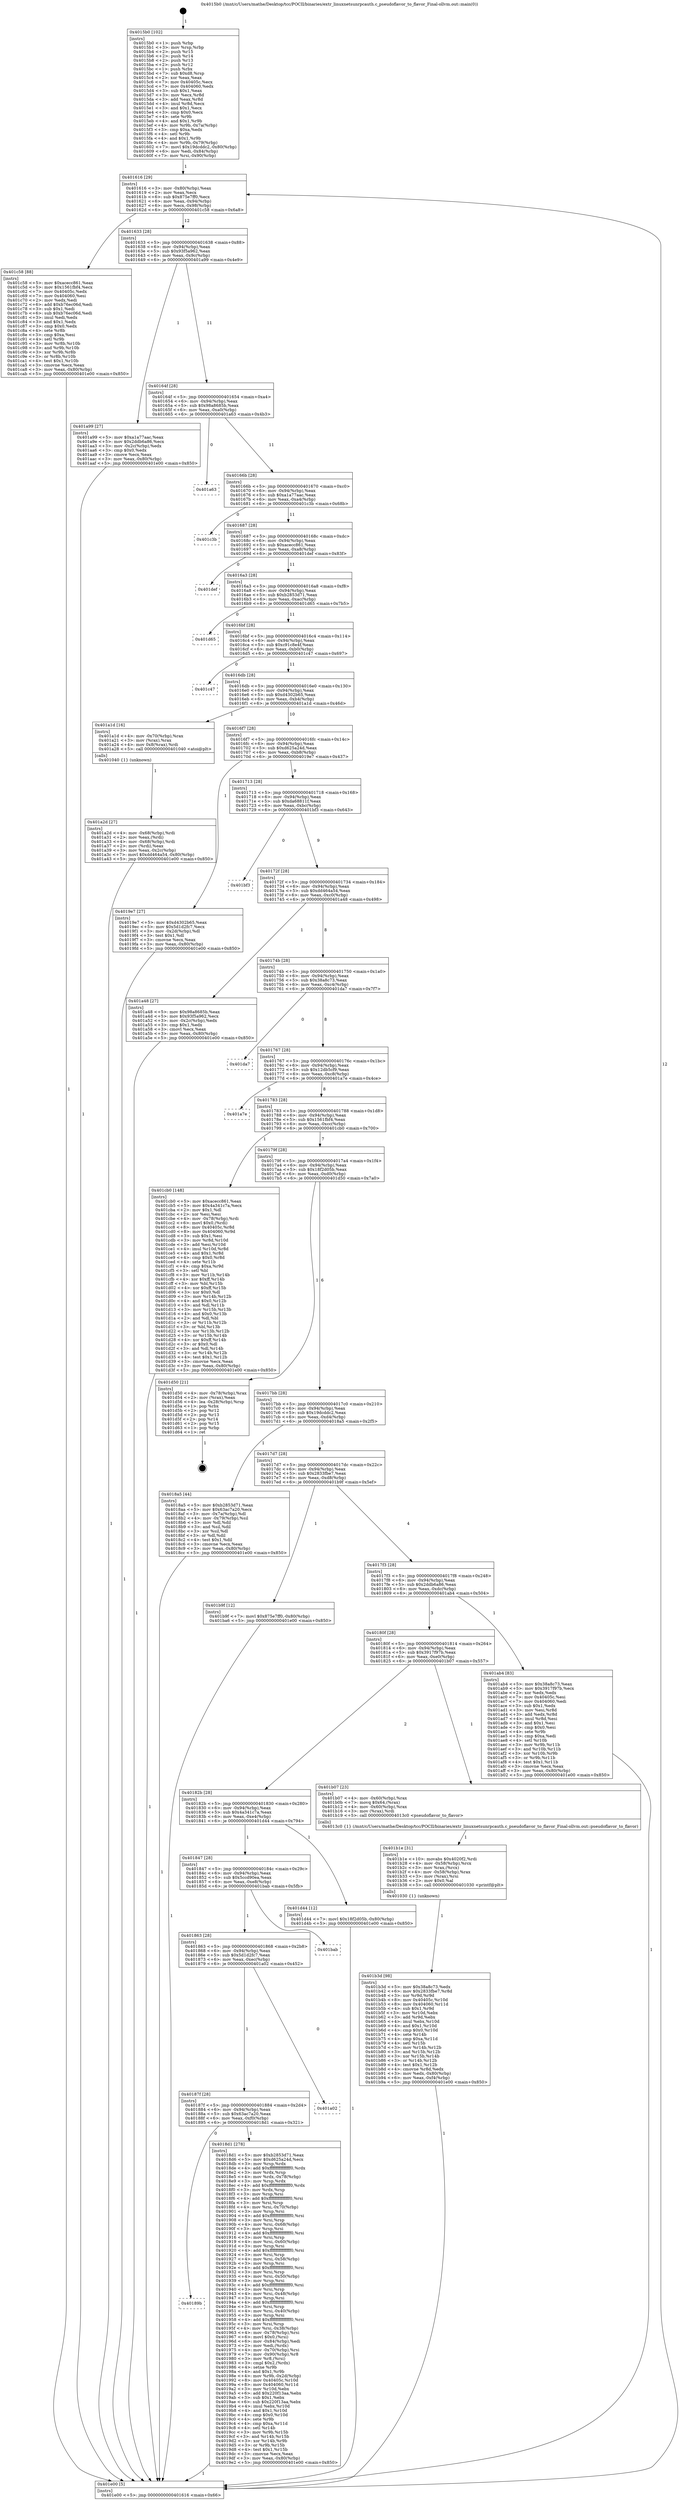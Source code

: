 digraph "0x4015b0" {
  label = "0x4015b0 (/mnt/c/Users/mathe/Desktop/tcc/POCII/binaries/extr_linuxnetsunrpcauth.c_pseudoflavor_to_flavor_Final-ollvm.out::main(0))"
  labelloc = "t"
  node[shape=record]

  Entry [label="",width=0.3,height=0.3,shape=circle,fillcolor=black,style=filled]
  "0x401616" [label="{
     0x401616 [29]\l
     | [instrs]\l
     &nbsp;&nbsp;0x401616 \<+3\>: mov -0x80(%rbp),%eax\l
     &nbsp;&nbsp;0x401619 \<+2\>: mov %eax,%ecx\l
     &nbsp;&nbsp;0x40161b \<+6\>: sub $0x875e7ff0,%ecx\l
     &nbsp;&nbsp;0x401621 \<+6\>: mov %eax,-0x94(%rbp)\l
     &nbsp;&nbsp;0x401627 \<+6\>: mov %ecx,-0x98(%rbp)\l
     &nbsp;&nbsp;0x40162d \<+6\>: je 0000000000401c58 \<main+0x6a8\>\l
  }"]
  "0x401c58" [label="{
     0x401c58 [88]\l
     | [instrs]\l
     &nbsp;&nbsp;0x401c58 \<+5\>: mov $0xacecc861,%eax\l
     &nbsp;&nbsp;0x401c5d \<+5\>: mov $0x1561fbf4,%ecx\l
     &nbsp;&nbsp;0x401c62 \<+7\>: mov 0x40405c,%edx\l
     &nbsp;&nbsp;0x401c69 \<+7\>: mov 0x404060,%esi\l
     &nbsp;&nbsp;0x401c70 \<+2\>: mov %edx,%edi\l
     &nbsp;&nbsp;0x401c72 \<+6\>: add $0xb76ec06d,%edi\l
     &nbsp;&nbsp;0x401c78 \<+3\>: sub $0x1,%edi\l
     &nbsp;&nbsp;0x401c7b \<+6\>: sub $0xb76ec06d,%edi\l
     &nbsp;&nbsp;0x401c81 \<+3\>: imul %edi,%edx\l
     &nbsp;&nbsp;0x401c84 \<+3\>: and $0x1,%edx\l
     &nbsp;&nbsp;0x401c87 \<+3\>: cmp $0x0,%edx\l
     &nbsp;&nbsp;0x401c8a \<+4\>: sete %r8b\l
     &nbsp;&nbsp;0x401c8e \<+3\>: cmp $0xa,%esi\l
     &nbsp;&nbsp;0x401c91 \<+4\>: setl %r9b\l
     &nbsp;&nbsp;0x401c95 \<+3\>: mov %r8b,%r10b\l
     &nbsp;&nbsp;0x401c98 \<+3\>: and %r9b,%r10b\l
     &nbsp;&nbsp;0x401c9b \<+3\>: xor %r9b,%r8b\l
     &nbsp;&nbsp;0x401c9e \<+3\>: or %r8b,%r10b\l
     &nbsp;&nbsp;0x401ca1 \<+4\>: test $0x1,%r10b\l
     &nbsp;&nbsp;0x401ca5 \<+3\>: cmovne %ecx,%eax\l
     &nbsp;&nbsp;0x401ca8 \<+3\>: mov %eax,-0x80(%rbp)\l
     &nbsp;&nbsp;0x401cab \<+5\>: jmp 0000000000401e00 \<main+0x850\>\l
  }"]
  "0x401633" [label="{
     0x401633 [28]\l
     | [instrs]\l
     &nbsp;&nbsp;0x401633 \<+5\>: jmp 0000000000401638 \<main+0x88\>\l
     &nbsp;&nbsp;0x401638 \<+6\>: mov -0x94(%rbp),%eax\l
     &nbsp;&nbsp;0x40163e \<+5\>: sub $0x93f5a962,%eax\l
     &nbsp;&nbsp;0x401643 \<+6\>: mov %eax,-0x9c(%rbp)\l
     &nbsp;&nbsp;0x401649 \<+6\>: je 0000000000401a99 \<main+0x4e9\>\l
  }"]
  Exit [label="",width=0.3,height=0.3,shape=circle,fillcolor=black,style=filled,peripheries=2]
  "0x401a99" [label="{
     0x401a99 [27]\l
     | [instrs]\l
     &nbsp;&nbsp;0x401a99 \<+5\>: mov $0xa1a77aac,%eax\l
     &nbsp;&nbsp;0x401a9e \<+5\>: mov $0x2ddb6a86,%ecx\l
     &nbsp;&nbsp;0x401aa3 \<+3\>: mov -0x2c(%rbp),%edx\l
     &nbsp;&nbsp;0x401aa6 \<+3\>: cmp $0x0,%edx\l
     &nbsp;&nbsp;0x401aa9 \<+3\>: cmove %ecx,%eax\l
     &nbsp;&nbsp;0x401aac \<+3\>: mov %eax,-0x80(%rbp)\l
     &nbsp;&nbsp;0x401aaf \<+5\>: jmp 0000000000401e00 \<main+0x850\>\l
  }"]
  "0x40164f" [label="{
     0x40164f [28]\l
     | [instrs]\l
     &nbsp;&nbsp;0x40164f \<+5\>: jmp 0000000000401654 \<main+0xa4\>\l
     &nbsp;&nbsp;0x401654 \<+6\>: mov -0x94(%rbp),%eax\l
     &nbsp;&nbsp;0x40165a \<+5\>: sub $0x98a8685b,%eax\l
     &nbsp;&nbsp;0x40165f \<+6\>: mov %eax,-0xa0(%rbp)\l
     &nbsp;&nbsp;0x401665 \<+6\>: je 0000000000401a63 \<main+0x4b3\>\l
  }"]
  "0x401b3d" [label="{
     0x401b3d [98]\l
     | [instrs]\l
     &nbsp;&nbsp;0x401b3d \<+5\>: mov $0x38a8c73,%edx\l
     &nbsp;&nbsp;0x401b42 \<+6\>: mov $0x2833fbe7,%r8d\l
     &nbsp;&nbsp;0x401b48 \<+3\>: xor %r9d,%r9d\l
     &nbsp;&nbsp;0x401b4b \<+8\>: mov 0x40405c,%r10d\l
     &nbsp;&nbsp;0x401b53 \<+8\>: mov 0x404060,%r11d\l
     &nbsp;&nbsp;0x401b5b \<+4\>: sub $0x1,%r9d\l
     &nbsp;&nbsp;0x401b5f \<+3\>: mov %r10d,%ebx\l
     &nbsp;&nbsp;0x401b62 \<+3\>: add %r9d,%ebx\l
     &nbsp;&nbsp;0x401b65 \<+4\>: imul %ebx,%r10d\l
     &nbsp;&nbsp;0x401b69 \<+4\>: and $0x1,%r10d\l
     &nbsp;&nbsp;0x401b6d \<+4\>: cmp $0x0,%r10d\l
     &nbsp;&nbsp;0x401b71 \<+4\>: sete %r14b\l
     &nbsp;&nbsp;0x401b75 \<+4\>: cmp $0xa,%r11d\l
     &nbsp;&nbsp;0x401b79 \<+4\>: setl %r15b\l
     &nbsp;&nbsp;0x401b7d \<+3\>: mov %r14b,%r12b\l
     &nbsp;&nbsp;0x401b80 \<+3\>: and %r15b,%r12b\l
     &nbsp;&nbsp;0x401b83 \<+3\>: xor %r15b,%r14b\l
     &nbsp;&nbsp;0x401b86 \<+3\>: or %r14b,%r12b\l
     &nbsp;&nbsp;0x401b89 \<+4\>: test $0x1,%r12b\l
     &nbsp;&nbsp;0x401b8d \<+4\>: cmovne %r8d,%edx\l
     &nbsp;&nbsp;0x401b91 \<+3\>: mov %edx,-0x80(%rbp)\l
     &nbsp;&nbsp;0x401b94 \<+6\>: mov %eax,-0xf4(%rbp)\l
     &nbsp;&nbsp;0x401b9a \<+5\>: jmp 0000000000401e00 \<main+0x850\>\l
  }"]
  "0x401a63" [label="{
     0x401a63\l
  }", style=dashed]
  "0x40166b" [label="{
     0x40166b [28]\l
     | [instrs]\l
     &nbsp;&nbsp;0x40166b \<+5\>: jmp 0000000000401670 \<main+0xc0\>\l
     &nbsp;&nbsp;0x401670 \<+6\>: mov -0x94(%rbp),%eax\l
     &nbsp;&nbsp;0x401676 \<+5\>: sub $0xa1a77aac,%eax\l
     &nbsp;&nbsp;0x40167b \<+6\>: mov %eax,-0xa4(%rbp)\l
     &nbsp;&nbsp;0x401681 \<+6\>: je 0000000000401c3b \<main+0x68b\>\l
  }"]
  "0x401b1e" [label="{
     0x401b1e [31]\l
     | [instrs]\l
     &nbsp;&nbsp;0x401b1e \<+10\>: movabs $0x4020f2,%rdi\l
     &nbsp;&nbsp;0x401b28 \<+4\>: mov -0x58(%rbp),%rcx\l
     &nbsp;&nbsp;0x401b2c \<+3\>: mov %rax,(%rcx)\l
     &nbsp;&nbsp;0x401b2f \<+4\>: mov -0x58(%rbp),%rax\l
     &nbsp;&nbsp;0x401b33 \<+3\>: mov (%rax),%rsi\l
     &nbsp;&nbsp;0x401b36 \<+2\>: mov $0x0,%al\l
     &nbsp;&nbsp;0x401b38 \<+5\>: call 0000000000401030 \<printf@plt\>\l
     | [calls]\l
     &nbsp;&nbsp;0x401030 \{1\} (unknown)\l
  }"]
  "0x401c3b" [label="{
     0x401c3b\l
  }", style=dashed]
  "0x401687" [label="{
     0x401687 [28]\l
     | [instrs]\l
     &nbsp;&nbsp;0x401687 \<+5\>: jmp 000000000040168c \<main+0xdc\>\l
     &nbsp;&nbsp;0x40168c \<+6\>: mov -0x94(%rbp),%eax\l
     &nbsp;&nbsp;0x401692 \<+5\>: sub $0xacecc861,%eax\l
     &nbsp;&nbsp;0x401697 \<+6\>: mov %eax,-0xa8(%rbp)\l
     &nbsp;&nbsp;0x40169d \<+6\>: je 0000000000401def \<main+0x83f\>\l
  }"]
  "0x401a2d" [label="{
     0x401a2d [27]\l
     | [instrs]\l
     &nbsp;&nbsp;0x401a2d \<+4\>: mov -0x68(%rbp),%rdi\l
     &nbsp;&nbsp;0x401a31 \<+2\>: mov %eax,(%rdi)\l
     &nbsp;&nbsp;0x401a33 \<+4\>: mov -0x68(%rbp),%rdi\l
     &nbsp;&nbsp;0x401a37 \<+2\>: mov (%rdi),%eax\l
     &nbsp;&nbsp;0x401a39 \<+3\>: mov %eax,-0x2c(%rbp)\l
     &nbsp;&nbsp;0x401a3c \<+7\>: movl $0xdd464a54,-0x80(%rbp)\l
     &nbsp;&nbsp;0x401a43 \<+5\>: jmp 0000000000401e00 \<main+0x850\>\l
  }"]
  "0x401def" [label="{
     0x401def\l
  }", style=dashed]
  "0x4016a3" [label="{
     0x4016a3 [28]\l
     | [instrs]\l
     &nbsp;&nbsp;0x4016a3 \<+5\>: jmp 00000000004016a8 \<main+0xf8\>\l
     &nbsp;&nbsp;0x4016a8 \<+6\>: mov -0x94(%rbp),%eax\l
     &nbsp;&nbsp;0x4016ae \<+5\>: sub $0xb2853d71,%eax\l
     &nbsp;&nbsp;0x4016b3 \<+6\>: mov %eax,-0xac(%rbp)\l
     &nbsp;&nbsp;0x4016b9 \<+6\>: je 0000000000401d65 \<main+0x7b5\>\l
  }"]
  "0x40189b" [label="{
     0x40189b\l
  }", style=dashed]
  "0x401d65" [label="{
     0x401d65\l
  }", style=dashed]
  "0x4016bf" [label="{
     0x4016bf [28]\l
     | [instrs]\l
     &nbsp;&nbsp;0x4016bf \<+5\>: jmp 00000000004016c4 \<main+0x114\>\l
     &nbsp;&nbsp;0x4016c4 \<+6\>: mov -0x94(%rbp),%eax\l
     &nbsp;&nbsp;0x4016ca \<+5\>: sub $0xc91c8e4f,%eax\l
     &nbsp;&nbsp;0x4016cf \<+6\>: mov %eax,-0xb0(%rbp)\l
     &nbsp;&nbsp;0x4016d5 \<+6\>: je 0000000000401c47 \<main+0x697\>\l
  }"]
  "0x4018d1" [label="{
     0x4018d1 [278]\l
     | [instrs]\l
     &nbsp;&nbsp;0x4018d1 \<+5\>: mov $0xb2853d71,%eax\l
     &nbsp;&nbsp;0x4018d6 \<+5\>: mov $0xd625a24d,%ecx\l
     &nbsp;&nbsp;0x4018db \<+3\>: mov %rsp,%rdx\l
     &nbsp;&nbsp;0x4018de \<+4\>: add $0xfffffffffffffff0,%rdx\l
     &nbsp;&nbsp;0x4018e2 \<+3\>: mov %rdx,%rsp\l
     &nbsp;&nbsp;0x4018e5 \<+4\>: mov %rdx,-0x78(%rbp)\l
     &nbsp;&nbsp;0x4018e9 \<+3\>: mov %rsp,%rdx\l
     &nbsp;&nbsp;0x4018ec \<+4\>: add $0xfffffffffffffff0,%rdx\l
     &nbsp;&nbsp;0x4018f0 \<+3\>: mov %rdx,%rsp\l
     &nbsp;&nbsp;0x4018f3 \<+3\>: mov %rsp,%rsi\l
     &nbsp;&nbsp;0x4018f6 \<+4\>: add $0xfffffffffffffff0,%rsi\l
     &nbsp;&nbsp;0x4018fa \<+3\>: mov %rsi,%rsp\l
     &nbsp;&nbsp;0x4018fd \<+4\>: mov %rsi,-0x70(%rbp)\l
     &nbsp;&nbsp;0x401901 \<+3\>: mov %rsp,%rsi\l
     &nbsp;&nbsp;0x401904 \<+4\>: add $0xfffffffffffffff0,%rsi\l
     &nbsp;&nbsp;0x401908 \<+3\>: mov %rsi,%rsp\l
     &nbsp;&nbsp;0x40190b \<+4\>: mov %rsi,-0x68(%rbp)\l
     &nbsp;&nbsp;0x40190f \<+3\>: mov %rsp,%rsi\l
     &nbsp;&nbsp;0x401912 \<+4\>: add $0xfffffffffffffff0,%rsi\l
     &nbsp;&nbsp;0x401916 \<+3\>: mov %rsi,%rsp\l
     &nbsp;&nbsp;0x401919 \<+4\>: mov %rsi,-0x60(%rbp)\l
     &nbsp;&nbsp;0x40191d \<+3\>: mov %rsp,%rsi\l
     &nbsp;&nbsp;0x401920 \<+4\>: add $0xfffffffffffffff0,%rsi\l
     &nbsp;&nbsp;0x401924 \<+3\>: mov %rsi,%rsp\l
     &nbsp;&nbsp;0x401927 \<+4\>: mov %rsi,-0x58(%rbp)\l
     &nbsp;&nbsp;0x40192b \<+3\>: mov %rsp,%rsi\l
     &nbsp;&nbsp;0x40192e \<+4\>: add $0xfffffffffffffff0,%rsi\l
     &nbsp;&nbsp;0x401932 \<+3\>: mov %rsi,%rsp\l
     &nbsp;&nbsp;0x401935 \<+4\>: mov %rsi,-0x50(%rbp)\l
     &nbsp;&nbsp;0x401939 \<+3\>: mov %rsp,%rsi\l
     &nbsp;&nbsp;0x40193c \<+4\>: add $0xfffffffffffffff0,%rsi\l
     &nbsp;&nbsp;0x401940 \<+3\>: mov %rsi,%rsp\l
     &nbsp;&nbsp;0x401943 \<+4\>: mov %rsi,-0x48(%rbp)\l
     &nbsp;&nbsp;0x401947 \<+3\>: mov %rsp,%rsi\l
     &nbsp;&nbsp;0x40194a \<+4\>: add $0xfffffffffffffff0,%rsi\l
     &nbsp;&nbsp;0x40194e \<+3\>: mov %rsi,%rsp\l
     &nbsp;&nbsp;0x401951 \<+4\>: mov %rsi,-0x40(%rbp)\l
     &nbsp;&nbsp;0x401955 \<+3\>: mov %rsp,%rsi\l
     &nbsp;&nbsp;0x401958 \<+4\>: add $0xfffffffffffffff0,%rsi\l
     &nbsp;&nbsp;0x40195c \<+3\>: mov %rsi,%rsp\l
     &nbsp;&nbsp;0x40195f \<+4\>: mov %rsi,-0x38(%rbp)\l
     &nbsp;&nbsp;0x401963 \<+4\>: mov -0x78(%rbp),%rsi\l
     &nbsp;&nbsp;0x401967 \<+6\>: movl $0x0,(%rsi)\l
     &nbsp;&nbsp;0x40196d \<+6\>: mov -0x84(%rbp),%edi\l
     &nbsp;&nbsp;0x401973 \<+2\>: mov %edi,(%rdx)\l
     &nbsp;&nbsp;0x401975 \<+4\>: mov -0x70(%rbp),%rsi\l
     &nbsp;&nbsp;0x401979 \<+7\>: mov -0x90(%rbp),%r8\l
     &nbsp;&nbsp;0x401980 \<+3\>: mov %r8,(%rsi)\l
     &nbsp;&nbsp;0x401983 \<+3\>: cmpl $0x2,(%rdx)\l
     &nbsp;&nbsp;0x401986 \<+4\>: setne %r9b\l
     &nbsp;&nbsp;0x40198a \<+4\>: and $0x1,%r9b\l
     &nbsp;&nbsp;0x40198e \<+4\>: mov %r9b,-0x2d(%rbp)\l
     &nbsp;&nbsp;0x401992 \<+8\>: mov 0x40405c,%r10d\l
     &nbsp;&nbsp;0x40199a \<+8\>: mov 0x404060,%r11d\l
     &nbsp;&nbsp;0x4019a2 \<+3\>: mov %r10d,%ebx\l
     &nbsp;&nbsp;0x4019a5 \<+6\>: add $0x220f13aa,%ebx\l
     &nbsp;&nbsp;0x4019ab \<+3\>: sub $0x1,%ebx\l
     &nbsp;&nbsp;0x4019ae \<+6\>: sub $0x220f13aa,%ebx\l
     &nbsp;&nbsp;0x4019b4 \<+4\>: imul %ebx,%r10d\l
     &nbsp;&nbsp;0x4019b8 \<+4\>: and $0x1,%r10d\l
     &nbsp;&nbsp;0x4019bc \<+4\>: cmp $0x0,%r10d\l
     &nbsp;&nbsp;0x4019c0 \<+4\>: sete %r9b\l
     &nbsp;&nbsp;0x4019c4 \<+4\>: cmp $0xa,%r11d\l
     &nbsp;&nbsp;0x4019c8 \<+4\>: setl %r14b\l
     &nbsp;&nbsp;0x4019cc \<+3\>: mov %r9b,%r15b\l
     &nbsp;&nbsp;0x4019cf \<+3\>: and %r14b,%r15b\l
     &nbsp;&nbsp;0x4019d2 \<+3\>: xor %r14b,%r9b\l
     &nbsp;&nbsp;0x4019d5 \<+3\>: or %r9b,%r15b\l
     &nbsp;&nbsp;0x4019d8 \<+4\>: test $0x1,%r15b\l
     &nbsp;&nbsp;0x4019dc \<+3\>: cmovne %ecx,%eax\l
     &nbsp;&nbsp;0x4019df \<+3\>: mov %eax,-0x80(%rbp)\l
     &nbsp;&nbsp;0x4019e2 \<+5\>: jmp 0000000000401e00 \<main+0x850\>\l
  }"]
  "0x401c47" [label="{
     0x401c47\l
  }", style=dashed]
  "0x4016db" [label="{
     0x4016db [28]\l
     | [instrs]\l
     &nbsp;&nbsp;0x4016db \<+5\>: jmp 00000000004016e0 \<main+0x130\>\l
     &nbsp;&nbsp;0x4016e0 \<+6\>: mov -0x94(%rbp),%eax\l
     &nbsp;&nbsp;0x4016e6 \<+5\>: sub $0xd4302b65,%eax\l
     &nbsp;&nbsp;0x4016eb \<+6\>: mov %eax,-0xb4(%rbp)\l
     &nbsp;&nbsp;0x4016f1 \<+6\>: je 0000000000401a1d \<main+0x46d\>\l
  }"]
  "0x40187f" [label="{
     0x40187f [28]\l
     | [instrs]\l
     &nbsp;&nbsp;0x40187f \<+5\>: jmp 0000000000401884 \<main+0x2d4\>\l
     &nbsp;&nbsp;0x401884 \<+6\>: mov -0x94(%rbp),%eax\l
     &nbsp;&nbsp;0x40188a \<+5\>: sub $0x63ac7a20,%eax\l
     &nbsp;&nbsp;0x40188f \<+6\>: mov %eax,-0xf0(%rbp)\l
     &nbsp;&nbsp;0x401895 \<+6\>: je 00000000004018d1 \<main+0x321\>\l
  }"]
  "0x401a1d" [label="{
     0x401a1d [16]\l
     | [instrs]\l
     &nbsp;&nbsp;0x401a1d \<+4\>: mov -0x70(%rbp),%rax\l
     &nbsp;&nbsp;0x401a21 \<+3\>: mov (%rax),%rax\l
     &nbsp;&nbsp;0x401a24 \<+4\>: mov 0x8(%rax),%rdi\l
     &nbsp;&nbsp;0x401a28 \<+5\>: call 0000000000401040 \<atoi@plt\>\l
     | [calls]\l
     &nbsp;&nbsp;0x401040 \{1\} (unknown)\l
  }"]
  "0x4016f7" [label="{
     0x4016f7 [28]\l
     | [instrs]\l
     &nbsp;&nbsp;0x4016f7 \<+5\>: jmp 00000000004016fc \<main+0x14c\>\l
     &nbsp;&nbsp;0x4016fc \<+6\>: mov -0x94(%rbp),%eax\l
     &nbsp;&nbsp;0x401702 \<+5\>: sub $0xd625a24d,%eax\l
     &nbsp;&nbsp;0x401707 \<+6\>: mov %eax,-0xb8(%rbp)\l
     &nbsp;&nbsp;0x40170d \<+6\>: je 00000000004019e7 \<main+0x437\>\l
  }"]
  "0x401a02" [label="{
     0x401a02\l
  }", style=dashed]
  "0x4019e7" [label="{
     0x4019e7 [27]\l
     | [instrs]\l
     &nbsp;&nbsp;0x4019e7 \<+5\>: mov $0xd4302b65,%eax\l
     &nbsp;&nbsp;0x4019ec \<+5\>: mov $0x5d1d2fc7,%ecx\l
     &nbsp;&nbsp;0x4019f1 \<+3\>: mov -0x2d(%rbp),%dl\l
     &nbsp;&nbsp;0x4019f4 \<+3\>: test $0x1,%dl\l
     &nbsp;&nbsp;0x4019f7 \<+3\>: cmovne %ecx,%eax\l
     &nbsp;&nbsp;0x4019fa \<+3\>: mov %eax,-0x80(%rbp)\l
     &nbsp;&nbsp;0x4019fd \<+5\>: jmp 0000000000401e00 \<main+0x850\>\l
  }"]
  "0x401713" [label="{
     0x401713 [28]\l
     | [instrs]\l
     &nbsp;&nbsp;0x401713 \<+5\>: jmp 0000000000401718 \<main+0x168\>\l
     &nbsp;&nbsp;0x401718 \<+6\>: mov -0x94(%rbp),%eax\l
     &nbsp;&nbsp;0x40171e \<+5\>: sub $0xda68811f,%eax\l
     &nbsp;&nbsp;0x401723 \<+6\>: mov %eax,-0xbc(%rbp)\l
     &nbsp;&nbsp;0x401729 \<+6\>: je 0000000000401bf3 \<main+0x643\>\l
  }"]
  "0x401863" [label="{
     0x401863 [28]\l
     | [instrs]\l
     &nbsp;&nbsp;0x401863 \<+5\>: jmp 0000000000401868 \<main+0x2b8\>\l
     &nbsp;&nbsp;0x401868 \<+6\>: mov -0x94(%rbp),%eax\l
     &nbsp;&nbsp;0x40186e \<+5\>: sub $0x5d1d2fc7,%eax\l
     &nbsp;&nbsp;0x401873 \<+6\>: mov %eax,-0xec(%rbp)\l
     &nbsp;&nbsp;0x401879 \<+6\>: je 0000000000401a02 \<main+0x452\>\l
  }"]
  "0x401bf3" [label="{
     0x401bf3\l
  }", style=dashed]
  "0x40172f" [label="{
     0x40172f [28]\l
     | [instrs]\l
     &nbsp;&nbsp;0x40172f \<+5\>: jmp 0000000000401734 \<main+0x184\>\l
     &nbsp;&nbsp;0x401734 \<+6\>: mov -0x94(%rbp),%eax\l
     &nbsp;&nbsp;0x40173a \<+5\>: sub $0xdd464a54,%eax\l
     &nbsp;&nbsp;0x40173f \<+6\>: mov %eax,-0xc0(%rbp)\l
     &nbsp;&nbsp;0x401745 \<+6\>: je 0000000000401a48 \<main+0x498\>\l
  }"]
  "0x401bab" [label="{
     0x401bab\l
  }", style=dashed]
  "0x401a48" [label="{
     0x401a48 [27]\l
     | [instrs]\l
     &nbsp;&nbsp;0x401a48 \<+5\>: mov $0x98a8685b,%eax\l
     &nbsp;&nbsp;0x401a4d \<+5\>: mov $0x93f5a962,%ecx\l
     &nbsp;&nbsp;0x401a52 \<+3\>: mov -0x2c(%rbp),%edx\l
     &nbsp;&nbsp;0x401a55 \<+3\>: cmp $0x1,%edx\l
     &nbsp;&nbsp;0x401a58 \<+3\>: cmovl %ecx,%eax\l
     &nbsp;&nbsp;0x401a5b \<+3\>: mov %eax,-0x80(%rbp)\l
     &nbsp;&nbsp;0x401a5e \<+5\>: jmp 0000000000401e00 \<main+0x850\>\l
  }"]
  "0x40174b" [label="{
     0x40174b [28]\l
     | [instrs]\l
     &nbsp;&nbsp;0x40174b \<+5\>: jmp 0000000000401750 \<main+0x1a0\>\l
     &nbsp;&nbsp;0x401750 \<+6\>: mov -0x94(%rbp),%eax\l
     &nbsp;&nbsp;0x401756 \<+5\>: sub $0x38a8c73,%eax\l
     &nbsp;&nbsp;0x40175b \<+6\>: mov %eax,-0xc4(%rbp)\l
     &nbsp;&nbsp;0x401761 \<+6\>: je 0000000000401da7 \<main+0x7f7\>\l
  }"]
  "0x401847" [label="{
     0x401847 [28]\l
     | [instrs]\l
     &nbsp;&nbsp;0x401847 \<+5\>: jmp 000000000040184c \<main+0x29c\>\l
     &nbsp;&nbsp;0x40184c \<+6\>: mov -0x94(%rbp),%eax\l
     &nbsp;&nbsp;0x401852 \<+5\>: sub $0x5ccd90ea,%eax\l
     &nbsp;&nbsp;0x401857 \<+6\>: mov %eax,-0xe8(%rbp)\l
     &nbsp;&nbsp;0x40185d \<+6\>: je 0000000000401bab \<main+0x5fb\>\l
  }"]
  "0x401da7" [label="{
     0x401da7\l
  }", style=dashed]
  "0x401767" [label="{
     0x401767 [28]\l
     | [instrs]\l
     &nbsp;&nbsp;0x401767 \<+5\>: jmp 000000000040176c \<main+0x1bc\>\l
     &nbsp;&nbsp;0x40176c \<+6\>: mov -0x94(%rbp),%eax\l
     &nbsp;&nbsp;0x401772 \<+5\>: sub $0x12db5cf9,%eax\l
     &nbsp;&nbsp;0x401777 \<+6\>: mov %eax,-0xc8(%rbp)\l
     &nbsp;&nbsp;0x40177d \<+6\>: je 0000000000401a7e \<main+0x4ce\>\l
  }"]
  "0x401d44" [label="{
     0x401d44 [12]\l
     | [instrs]\l
     &nbsp;&nbsp;0x401d44 \<+7\>: movl $0x18f2d05b,-0x80(%rbp)\l
     &nbsp;&nbsp;0x401d4b \<+5\>: jmp 0000000000401e00 \<main+0x850\>\l
  }"]
  "0x401a7e" [label="{
     0x401a7e\l
  }", style=dashed]
  "0x401783" [label="{
     0x401783 [28]\l
     | [instrs]\l
     &nbsp;&nbsp;0x401783 \<+5\>: jmp 0000000000401788 \<main+0x1d8\>\l
     &nbsp;&nbsp;0x401788 \<+6\>: mov -0x94(%rbp),%eax\l
     &nbsp;&nbsp;0x40178e \<+5\>: sub $0x1561fbf4,%eax\l
     &nbsp;&nbsp;0x401793 \<+6\>: mov %eax,-0xcc(%rbp)\l
     &nbsp;&nbsp;0x401799 \<+6\>: je 0000000000401cb0 \<main+0x700\>\l
  }"]
  "0x40182b" [label="{
     0x40182b [28]\l
     | [instrs]\l
     &nbsp;&nbsp;0x40182b \<+5\>: jmp 0000000000401830 \<main+0x280\>\l
     &nbsp;&nbsp;0x401830 \<+6\>: mov -0x94(%rbp),%eax\l
     &nbsp;&nbsp;0x401836 \<+5\>: sub $0x4a341c7a,%eax\l
     &nbsp;&nbsp;0x40183b \<+6\>: mov %eax,-0xe4(%rbp)\l
     &nbsp;&nbsp;0x401841 \<+6\>: je 0000000000401d44 \<main+0x794\>\l
  }"]
  "0x401cb0" [label="{
     0x401cb0 [148]\l
     | [instrs]\l
     &nbsp;&nbsp;0x401cb0 \<+5\>: mov $0xacecc861,%eax\l
     &nbsp;&nbsp;0x401cb5 \<+5\>: mov $0x4a341c7a,%ecx\l
     &nbsp;&nbsp;0x401cba \<+2\>: mov $0x1,%dl\l
     &nbsp;&nbsp;0x401cbc \<+2\>: xor %esi,%esi\l
     &nbsp;&nbsp;0x401cbe \<+4\>: mov -0x78(%rbp),%rdi\l
     &nbsp;&nbsp;0x401cc2 \<+6\>: movl $0x0,(%rdi)\l
     &nbsp;&nbsp;0x401cc8 \<+8\>: mov 0x40405c,%r8d\l
     &nbsp;&nbsp;0x401cd0 \<+8\>: mov 0x404060,%r9d\l
     &nbsp;&nbsp;0x401cd8 \<+3\>: sub $0x1,%esi\l
     &nbsp;&nbsp;0x401cdb \<+3\>: mov %r8d,%r10d\l
     &nbsp;&nbsp;0x401cde \<+3\>: add %esi,%r10d\l
     &nbsp;&nbsp;0x401ce1 \<+4\>: imul %r10d,%r8d\l
     &nbsp;&nbsp;0x401ce5 \<+4\>: and $0x1,%r8d\l
     &nbsp;&nbsp;0x401ce9 \<+4\>: cmp $0x0,%r8d\l
     &nbsp;&nbsp;0x401ced \<+4\>: sete %r11b\l
     &nbsp;&nbsp;0x401cf1 \<+4\>: cmp $0xa,%r9d\l
     &nbsp;&nbsp;0x401cf5 \<+3\>: setl %bl\l
     &nbsp;&nbsp;0x401cf8 \<+3\>: mov %r11b,%r14b\l
     &nbsp;&nbsp;0x401cfb \<+4\>: xor $0xff,%r14b\l
     &nbsp;&nbsp;0x401cff \<+3\>: mov %bl,%r15b\l
     &nbsp;&nbsp;0x401d02 \<+4\>: xor $0xff,%r15b\l
     &nbsp;&nbsp;0x401d06 \<+3\>: xor $0x0,%dl\l
     &nbsp;&nbsp;0x401d09 \<+3\>: mov %r14b,%r12b\l
     &nbsp;&nbsp;0x401d0c \<+4\>: and $0x0,%r12b\l
     &nbsp;&nbsp;0x401d10 \<+3\>: and %dl,%r11b\l
     &nbsp;&nbsp;0x401d13 \<+3\>: mov %r15b,%r13b\l
     &nbsp;&nbsp;0x401d16 \<+4\>: and $0x0,%r13b\l
     &nbsp;&nbsp;0x401d1a \<+2\>: and %dl,%bl\l
     &nbsp;&nbsp;0x401d1c \<+3\>: or %r11b,%r12b\l
     &nbsp;&nbsp;0x401d1f \<+3\>: or %bl,%r13b\l
     &nbsp;&nbsp;0x401d22 \<+3\>: xor %r13b,%r12b\l
     &nbsp;&nbsp;0x401d25 \<+3\>: or %r15b,%r14b\l
     &nbsp;&nbsp;0x401d28 \<+4\>: xor $0xff,%r14b\l
     &nbsp;&nbsp;0x401d2c \<+3\>: or $0x0,%dl\l
     &nbsp;&nbsp;0x401d2f \<+3\>: and %dl,%r14b\l
     &nbsp;&nbsp;0x401d32 \<+3\>: or %r14b,%r12b\l
     &nbsp;&nbsp;0x401d35 \<+4\>: test $0x1,%r12b\l
     &nbsp;&nbsp;0x401d39 \<+3\>: cmovne %ecx,%eax\l
     &nbsp;&nbsp;0x401d3c \<+3\>: mov %eax,-0x80(%rbp)\l
     &nbsp;&nbsp;0x401d3f \<+5\>: jmp 0000000000401e00 \<main+0x850\>\l
  }"]
  "0x40179f" [label="{
     0x40179f [28]\l
     | [instrs]\l
     &nbsp;&nbsp;0x40179f \<+5\>: jmp 00000000004017a4 \<main+0x1f4\>\l
     &nbsp;&nbsp;0x4017a4 \<+6\>: mov -0x94(%rbp),%eax\l
     &nbsp;&nbsp;0x4017aa \<+5\>: sub $0x18f2d05b,%eax\l
     &nbsp;&nbsp;0x4017af \<+6\>: mov %eax,-0xd0(%rbp)\l
     &nbsp;&nbsp;0x4017b5 \<+6\>: je 0000000000401d50 \<main+0x7a0\>\l
  }"]
  "0x401b07" [label="{
     0x401b07 [23]\l
     | [instrs]\l
     &nbsp;&nbsp;0x401b07 \<+4\>: mov -0x60(%rbp),%rax\l
     &nbsp;&nbsp;0x401b0b \<+7\>: movq $0x64,(%rax)\l
     &nbsp;&nbsp;0x401b12 \<+4\>: mov -0x60(%rbp),%rax\l
     &nbsp;&nbsp;0x401b16 \<+3\>: mov (%rax),%rdi\l
     &nbsp;&nbsp;0x401b19 \<+5\>: call 00000000004013c0 \<pseudoflavor_to_flavor\>\l
     | [calls]\l
     &nbsp;&nbsp;0x4013c0 \{1\} (/mnt/c/Users/mathe/Desktop/tcc/POCII/binaries/extr_linuxnetsunrpcauth.c_pseudoflavor_to_flavor_Final-ollvm.out::pseudoflavor_to_flavor)\l
  }"]
  "0x401d50" [label="{
     0x401d50 [21]\l
     | [instrs]\l
     &nbsp;&nbsp;0x401d50 \<+4\>: mov -0x78(%rbp),%rax\l
     &nbsp;&nbsp;0x401d54 \<+2\>: mov (%rax),%eax\l
     &nbsp;&nbsp;0x401d56 \<+4\>: lea -0x28(%rbp),%rsp\l
     &nbsp;&nbsp;0x401d5a \<+1\>: pop %rbx\l
     &nbsp;&nbsp;0x401d5b \<+2\>: pop %r12\l
     &nbsp;&nbsp;0x401d5d \<+2\>: pop %r13\l
     &nbsp;&nbsp;0x401d5f \<+2\>: pop %r14\l
     &nbsp;&nbsp;0x401d61 \<+2\>: pop %r15\l
     &nbsp;&nbsp;0x401d63 \<+1\>: pop %rbp\l
     &nbsp;&nbsp;0x401d64 \<+1\>: ret\l
  }"]
  "0x4017bb" [label="{
     0x4017bb [28]\l
     | [instrs]\l
     &nbsp;&nbsp;0x4017bb \<+5\>: jmp 00000000004017c0 \<main+0x210\>\l
     &nbsp;&nbsp;0x4017c0 \<+6\>: mov -0x94(%rbp),%eax\l
     &nbsp;&nbsp;0x4017c6 \<+5\>: sub $0x19dcddc2,%eax\l
     &nbsp;&nbsp;0x4017cb \<+6\>: mov %eax,-0xd4(%rbp)\l
     &nbsp;&nbsp;0x4017d1 \<+6\>: je 00000000004018a5 \<main+0x2f5\>\l
  }"]
  "0x40180f" [label="{
     0x40180f [28]\l
     | [instrs]\l
     &nbsp;&nbsp;0x40180f \<+5\>: jmp 0000000000401814 \<main+0x264\>\l
     &nbsp;&nbsp;0x401814 \<+6\>: mov -0x94(%rbp),%eax\l
     &nbsp;&nbsp;0x40181a \<+5\>: sub $0x3917f97b,%eax\l
     &nbsp;&nbsp;0x40181f \<+6\>: mov %eax,-0xe0(%rbp)\l
     &nbsp;&nbsp;0x401825 \<+6\>: je 0000000000401b07 \<main+0x557\>\l
  }"]
  "0x4018a5" [label="{
     0x4018a5 [44]\l
     | [instrs]\l
     &nbsp;&nbsp;0x4018a5 \<+5\>: mov $0xb2853d71,%eax\l
     &nbsp;&nbsp;0x4018aa \<+5\>: mov $0x63ac7a20,%ecx\l
     &nbsp;&nbsp;0x4018af \<+3\>: mov -0x7a(%rbp),%dl\l
     &nbsp;&nbsp;0x4018b2 \<+4\>: mov -0x79(%rbp),%sil\l
     &nbsp;&nbsp;0x4018b6 \<+3\>: mov %dl,%dil\l
     &nbsp;&nbsp;0x4018b9 \<+3\>: and %sil,%dil\l
     &nbsp;&nbsp;0x4018bc \<+3\>: xor %sil,%dl\l
     &nbsp;&nbsp;0x4018bf \<+3\>: or %dl,%dil\l
     &nbsp;&nbsp;0x4018c2 \<+4\>: test $0x1,%dil\l
     &nbsp;&nbsp;0x4018c6 \<+3\>: cmovne %ecx,%eax\l
     &nbsp;&nbsp;0x4018c9 \<+3\>: mov %eax,-0x80(%rbp)\l
     &nbsp;&nbsp;0x4018cc \<+5\>: jmp 0000000000401e00 \<main+0x850\>\l
  }"]
  "0x4017d7" [label="{
     0x4017d7 [28]\l
     | [instrs]\l
     &nbsp;&nbsp;0x4017d7 \<+5\>: jmp 00000000004017dc \<main+0x22c\>\l
     &nbsp;&nbsp;0x4017dc \<+6\>: mov -0x94(%rbp),%eax\l
     &nbsp;&nbsp;0x4017e2 \<+5\>: sub $0x2833fbe7,%eax\l
     &nbsp;&nbsp;0x4017e7 \<+6\>: mov %eax,-0xd8(%rbp)\l
     &nbsp;&nbsp;0x4017ed \<+6\>: je 0000000000401b9f \<main+0x5ef\>\l
  }"]
  "0x401e00" [label="{
     0x401e00 [5]\l
     | [instrs]\l
     &nbsp;&nbsp;0x401e00 \<+5\>: jmp 0000000000401616 \<main+0x66\>\l
  }"]
  "0x4015b0" [label="{
     0x4015b0 [102]\l
     | [instrs]\l
     &nbsp;&nbsp;0x4015b0 \<+1\>: push %rbp\l
     &nbsp;&nbsp;0x4015b1 \<+3\>: mov %rsp,%rbp\l
     &nbsp;&nbsp;0x4015b4 \<+2\>: push %r15\l
     &nbsp;&nbsp;0x4015b6 \<+2\>: push %r14\l
     &nbsp;&nbsp;0x4015b8 \<+2\>: push %r13\l
     &nbsp;&nbsp;0x4015ba \<+2\>: push %r12\l
     &nbsp;&nbsp;0x4015bc \<+1\>: push %rbx\l
     &nbsp;&nbsp;0x4015bd \<+7\>: sub $0xd8,%rsp\l
     &nbsp;&nbsp;0x4015c4 \<+2\>: xor %eax,%eax\l
     &nbsp;&nbsp;0x4015c6 \<+7\>: mov 0x40405c,%ecx\l
     &nbsp;&nbsp;0x4015cd \<+7\>: mov 0x404060,%edx\l
     &nbsp;&nbsp;0x4015d4 \<+3\>: sub $0x1,%eax\l
     &nbsp;&nbsp;0x4015d7 \<+3\>: mov %ecx,%r8d\l
     &nbsp;&nbsp;0x4015da \<+3\>: add %eax,%r8d\l
     &nbsp;&nbsp;0x4015dd \<+4\>: imul %r8d,%ecx\l
     &nbsp;&nbsp;0x4015e1 \<+3\>: and $0x1,%ecx\l
     &nbsp;&nbsp;0x4015e4 \<+3\>: cmp $0x0,%ecx\l
     &nbsp;&nbsp;0x4015e7 \<+4\>: sete %r9b\l
     &nbsp;&nbsp;0x4015eb \<+4\>: and $0x1,%r9b\l
     &nbsp;&nbsp;0x4015ef \<+4\>: mov %r9b,-0x7a(%rbp)\l
     &nbsp;&nbsp;0x4015f3 \<+3\>: cmp $0xa,%edx\l
     &nbsp;&nbsp;0x4015f6 \<+4\>: setl %r9b\l
     &nbsp;&nbsp;0x4015fa \<+4\>: and $0x1,%r9b\l
     &nbsp;&nbsp;0x4015fe \<+4\>: mov %r9b,-0x79(%rbp)\l
     &nbsp;&nbsp;0x401602 \<+7\>: movl $0x19dcddc2,-0x80(%rbp)\l
     &nbsp;&nbsp;0x401609 \<+6\>: mov %edi,-0x84(%rbp)\l
     &nbsp;&nbsp;0x40160f \<+7\>: mov %rsi,-0x90(%rbp)\l
  }"]
  "0x401ab4" [label="{
     0x401ab4 [83]\l
     | [instrs]\l
     &nbsp;&nbsp;0x401ab4 \<+5\>: mov $0x38a8c73,%eax\l
     &nbsp;&nbsp;0x401ab9 \<+5\>: mov $0x3917f97b,%ecx\l
     &nbsp;&nbsp;0x401abe \<+2\>: xor %edx,%edx\l
     &nbsp;&nbsp;0x401ac0 \<+7\>: mov 0x40405c,%esi\l
     &nbsp;&nbsp;0x401ac7 \<+7\>: mov 0x404060,%edi\l
     &nbsp;&nbsp;0x401ace \<+3\>: sub $0x1,%edx\l
     &nbsp;&nbsp;0x401ad1 \<+3\>: mov %esi,%r8d\l
     &nbsp;&nbsp;0x401ad4 \<+3\>: add %edx,%r8d\l
     &nbsp;&nbsp;0x401ad7 \<+4\>: imul %r8d,%esi\l
     &nbsp;&nbsp;0x401adb \<+3\>: and $0x1,%esi\l
     &nbsp;&nbsp;0x401ade \<+3\>: cmp $0x0,%esi\l
     &nbsp;&nbsp;0x401ae1 \<+4\>: sete %r9b\l
     &nbsp;&nbsp;0x401ae5 \<+3\>: cmp $0xa,%edi\l
     &nbsp;&nbsp;0x401ae8 \<+4\>: setl %r10b\l
     &nbsp;&nbsp;0x401aec \<+3\>: mov %r9b,%r11b\l
     &nbsp;&nbsp;0x401aef \<+3\>: and %r10b,%r11b\l
     &nbsp;&nbsp;0x401af2 \<+3\>: xor %r10b,%r9b\l
     &nbsp;&nbsp;0x401af5 \<+3\>: or %r9b,%r11b\l
     &nbsp;&nbsp;0x401af8 \<+4\>: test $0x1,%r11b\l
     &nbsp;&nbsp;0x401afc \<+3\>: cmovne %ecx,%eax\l
     &nbsp;&nbsp;0x401aff \<+3\>: mov %eax,-0x80(%rbp)\l
     &nbsp;&nbsp;0x401b02 \<+5\>: jmp 0000000000401e00 \<main+0x850\>\l
  }"]
  "0x401b9f" [label="{
     0x401b9f [12]\l
     | [instrs]\l
     &nbsp;&nbsp;0x401b9f \<+7\>: movl $0x875e7ff0,-0x80(%rbp)\l
     &nbsp;&nbsp;0x401ba6 \<+5\>: jmp 0000000000401e00 \<main+0x850\>\l
  }"]
  "0x4017f3" [label="{
     0x4017f3 [28]\l
     | [instrs]\l
     &nbsp;&nbsp;0x4017f3 \<+5\>: jmp 00000000004017f8 \<main+0x248\>\l
     &nbsp;&nbsp;0x4017f8 \<+6\>: mov -0x94(%rbp),%eax\l
     &nbsp;&nbsp;0x4017fe \<+5\>: sub $0x2ddb6a86,%eax\l
     &nbsp;&nbsp;0x401803 \<+6\>: mov %eax,-0xdc(%rbp)\l
     &nbsp;&nbsp;0x401809 \<+6\>: je 0000000000401ab4 \<main+0x504\>\l
  }"]
  Entry -> "0x4015b0" [label=" 1"]
  "0x401616" -> "0x401c58" [label=" 1"]
  "0x401616" -> "0x401633" [label=" 12"]
  "0x401d50" -> Exit [label=" 1"]
  "0x401633" -> "0x401a99" [label=" 1"]
  "0x401633" -> "0x40164f" [label=" 11"]
  "0x401d44" -> "0x401e00" [label=" 1"]
  "0x40164f" -> "0x401a63" [label=" 0"]
  "0x40164f" -> "0x40166b" [label=" 11"]
  "0x401cb0" -> "0x401e00" [label=" 1"]
  "0x40166b" -> "0x401c3b" [label=" 0"]
  "0x40166b" -> "0x401687" [label=" 11"]
  "0x401c58" -> "0x401e00" [label=" 1"]
  "0x401687" -> "0x401def" [label=" 0"]
  "0x401687" -> "0x4016a3" [label=" 11"]
  "0x401b9f" -> "0x401e00" [label=" 1"]
  "0x4016a3" -> "0x401d65" [label=" 0"]
  "0x4016a3" -> "0x4016bf" [label=" 11"]
  "0x401b1e" -> "0x401b3d" [label=" 1"]
  "0x4016bf" -> "0x401c47" [label=" 0"]
  "0x4016bf" -> "0x4016db" [label=" 11"]
  "0x401b07" -> "0x401b1e" [label=" 1"]
  "0x4016db" -> "0x401a1d" [label=" 1"]
  "0x4016db" -> "0x4016f7" [label=" 10"]
  "0x401a99" -> "0x401e00" [label=" 1"]
  "0x4016f7" -> "0x4019e7" [label=" 1"]
  "0x4016f7" -> "0x401713" [label=" 9"]
  "0x401a48" -> "0x401e00" [label=" 1"]
  "0x401713" -> "0x401bf3" [label=" 0"]
  "0x401713" -> "0x40172f" [label=" 9"]
  "0x401a1d" -> "0x401a2d" [label=" 1"]
  "0x40172f" -> "0x401a48" [label=" 1"]
  "0x40172f" -> "0x40174b" [label=" 8"]
  "0x4019e7" -> "0x401e00" [label=" 1"]
  "0x40174b" -> "0x401da7" [label=" 0"]
  "0x40174b" -> "0x401767" [label=" 8"]
  "0x401b3d" -> "0x401e00" [label=" 1"]
  "0x401767" -> "0x401a7e" [label=" 0"]
  "0x401767" -> "0x401783" [label=" 8"]
  "0x40187f" -> "0x40189b" [label=" 0"]
  "0x401783" -> "0x401cb0" [label=" 1"]
  "0x401783" -> "0x40179f" [label=" 7"]
  "0x401ab4" -> "0x401e00" [label=" 1"]
  "0x40179f" -> "0x401d50" [label=" 1"]
  "0x40179f" -> "0x4017bb" [label=" 6"]
  "0x401863" -> "0x40187f" [label=" 1"]
  "0x4017bb" -> "0x4018a5" [label=" 1"]
  "0x4017bb" -> "0x4017d7" [label=" 5"]
  "0x4018a5" -> "0x401e00" [label=" 1"]
  "0x4015b0" -> "0x401616" [label=" 1"]
  "0x401e00" -> "0x401616" [label=" 12"]
  "0x401a2d" -> "0x401e00" [label=" 1"]
  "0x4017d7" -> "0x401b9f" [label=" 1"]
  "0x4017d7" -> "0x4017f3" [label=" 4"]
  "0x401847" -> "0x401863" [label=" 1"]
  "0x4017f3" -> "0x401ab4" [label=" 1"]
  "0x4017f3" -> "0x40180f" [label=" 3"]
  "0x401863" -> "0x401a02" [label=" 0"]
  "0x40180f" -> "0x401b07" [label=" 1"]
  "0x40180f" -> "0x40182b" [label=" 2"]
  "0x40187f" -> "0x4018d1" [label=" 1"]
  "0x40182b" -> "0x401d44" [label=" 1"]
  "0x40182b" -> "0x401847" [label=" 1"]
  "0x4018d1" -> "0x401e00" [label=" 1"]
  "0x401847" -> "0x401bab" [label=" 0"]
}
